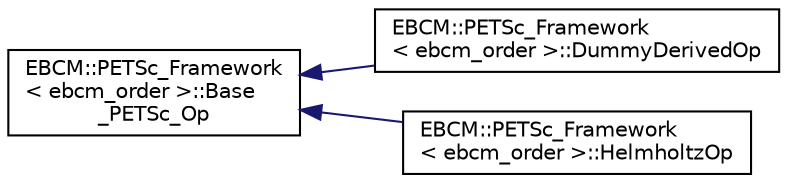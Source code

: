digraph "Graphical Class Hierarchy"
{
  edge [fontname="Helvetica",fontsize="10",labelfontname="Helvetica",labelfontsize="10"];
  node [fontname="Helvetica",fontsize="10",shape=record];
  rankdir="LR";
  Node0 [label="EBCM::PETSc_Framework\l\< ebcm_order \>::Base\l_PETSc_Op",height=0.2,width=0.4,color="black", fillcolor="white", style="filled",URL="$classEBCM_1_1PETSc__Framework_1_1Base__PETSc__Op.html"];
  Node0 -> Node1 [dir="back",color="midnightblue",fontsize="10",style="solid",fontname="Helvetica"];
  Node1 [label="EBCM::PETSc_Framework\l\< ebcm_order \>::DummyDerivedOp",height=0.2,width=0.4,color="black", fillcolor="white", style="filled",URL="$classEBCM_1_1PETSc__Framework_1_1DummyDerivedOp.html"];
  Node0 -> Node2 [dir="back",color="midnightblue",fontsize="10",style="solid",fontname="Helvetica"];
  Node2 [label="EBCM::PETSc_Framework\l\< ebcm_order \>::HelmholtzOp",height=0.2,width=0.4,color="black", fillcolor="white", style="filled",URL="$classEBCM_1_1PETSc__Framework_1_1HelmholtzOp.html"];
}
